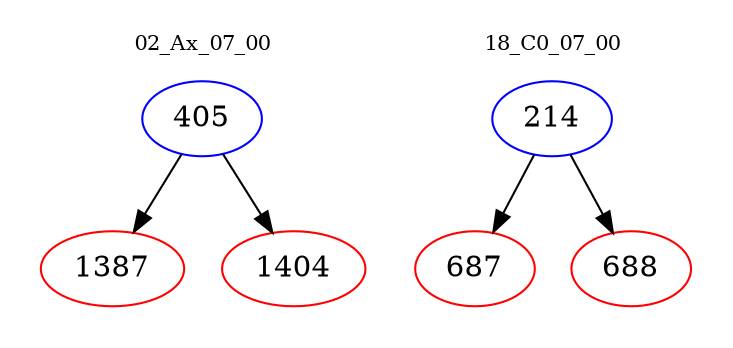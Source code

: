 digraph{
subgraph cluster_0 {
color = white
label = "02_Ax_07_00";
fontsize=10;
T0_405 [label="405", color="blue"]
T0_405 -> T0_1387 [color="black"]
T0_1387 [label="1387", color="red"]
T0_405 -> T0_1404 [color="black"]
T0_1404 [label="1404", color="red"]
}
subgraph cluster_1 {
color = white
label = "18_C0_07_00";
fontsize=10;
T1_214 [label="214", color="blue"]
T1_214 -> T1_687 [color="black"]
T1_687 [label="687", color="red"]
T1_214 -> T1_688 [color="black"]
T1_688 [label="688", color="red"]
}
}
